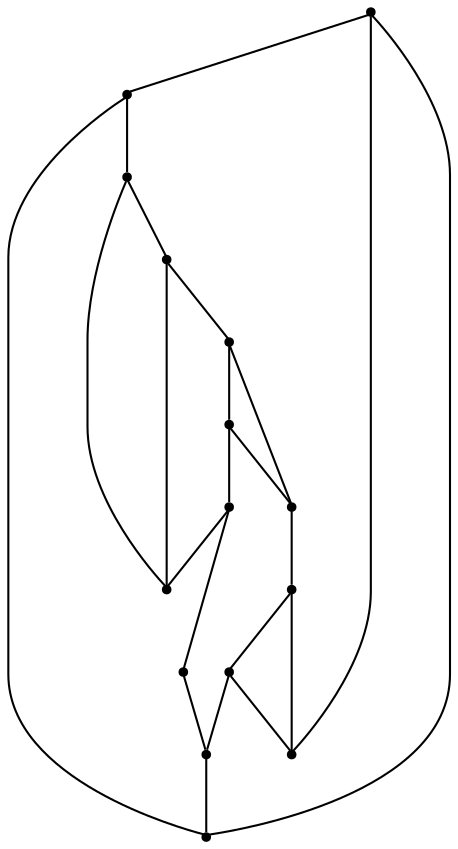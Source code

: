 graph {
  node [shape=point,comment="{\"directed\":false,\"doi\":\"10.1007/978-3-662-45803-7_11\",\"figure\":\"2 (1)\"}"]

  v0 [pos="1375.6793357749102,2552.5712880619726"]
  v1 [pos="1298.7488221239255,2464.6501341012854"]
  v2 [pos="1375.6793357749102,2618.480793013919"]
  v3 [pos="1320.7656754755735,2519.6164083628"]
  v4 [pos="1320.7656754755735,2651.435418266693"]
  v5 [pos="1287.8044172564619,2585.5259133147465"]
  v6 [pos="1188.9196564246881,2464.6501341012854"]
  v7 [pos="1298.7488221239255,2706.401946974606"]
  v8 [pos="1243.8352890729034,2618.480793013919"]
  v9 [pos="1199.9286398118893,2585.5259133147465"]
  v10 [pos="1166.9673815927777,2519.6164083628"]
  v11 [pos="1111.989142773703,2552.5712880619726"]
  v12 [pos="1188.9196564246881,2706.4019469746063"]
  v13 [pos="1166.9673815927777,2651.435672713091"]
  v14 [pos="1111.989142773703,2618.4807930139186"]

  v0 -- v1 [id="-1",pos="1375.6793357749102,2552.5712880619726 1298.7488221239255,2464.6501341012854 1298.7488221239255,2464.6501341012854 1298.7488221239255,2464.6501341012854"]
  v14 -- v13 [id="-2",pos="1111.989142773703,2618.4807930139186 1166.9673815927777,2651.435672713091 1166.9673815927777,2651.435672713091 1166.9673815927777,2651.435672713091"]
  v11 -- v10 [id="-3",pos="1111.989142773703,2552.5712880619726 1166.9673815927777,2519.6164083628 1166.9673815927777,2519.6164083628 1166.9673815927777,2519.6164083628"]
  v14 -- v12 [id="-4",pos="1111.989142773703,2618.4807930139186 1188.9196564246881,2706.4019469746063 1188.9196564246881,2706.4019469746063 1188.9196564246881,2706.4019469746063"]
  v11 -- v14 [id="-5",pos="1111.989142773703,2552.5712880619726 1111.989142773703,2618.4807930139186 1111.989142773703,2618.4807930139186 1111.989142773703,2618.4807930139186"]
  v13 -- v9 [id="-6",pos="1166.9673815927777,2651.435672713091 1199.9286398118893,2585.5259133147465 1199.9286398118893,2585.5259133147465 1199.9286398118893,2585.5259133147465"]
  v13 -- v12 [id="-7",pos="1166.9673815927777,2651.435672713091 1188.9196564246881,2706.4019469746063 1188.9196564246881,2706.4019469746063 1188.9196564246881,2706.4019469746063"]
  v10 -- v6 [id="-8",pos="1166.9673815927777,2519.6164083628 1188.9196564246881,2464.6501341012854 1188.9196564246881,2464.6501341012854 1188.9196564246881,2464.6501341012854"]
  v12 -- v7 [id="-9",pos="1188.9196564246881,2706.4019469746063 1298.7488221239255,2706.401946974606 1298.7488221239255,2706.401946974606 1298.7488221239255,2706.401946974606"]
  v6 -- v11 [id="-10",pos="1188.9196564246881,2464.6501341012854 1111.989142773703,2552.5712880619726 1111.989142773703,2552.5712880619726 1111.989142773703,2552.5712880619726"]
  v9 -- v10 [id="-11",pos="1199.9286398118893,2585.5259133147465 1166.9673815927777,2519.6164083628 1166.9673815927777,2519.6164083628 1166.9673815927777,2519.6164083628"]
  v9 -- v8 [id="-12",pos="1199.9286398118893,2585.5259133147465 1243.8352890729034,2618.480793013919 1243.8352890729034,2618.480793013919 1243.8352890729034,2618.480793013919"]
  v8 -- v5 [id="-13",pos="1243.8352890729034,2618.480793013919 1287.8044172564619,2585.5259133147465 1287.8044172564619,2585.5259133147465 1287.8044172564619,2585.5259133147465"]
  v5 -- v3 [id="-14",pos="1287.8044172564619,2585.5259133147465 1320.7656754755735,2519.6164083628 1320.7656754755735,2519.6164083628 1320.7656754755735,2519.6164083628"]
  v7 -- v4 [id="-15",pos="1298.7488221239255,2706.401946974606 1320.7656754755735,2651.435418266693 1320.7656754755735,2651.435418266693 1320.7656754755735,2651.435418266693"]
  v1 -- v3 [id="-16",pos="1298.7488221239255,2464.6501341012854 1320.7656754755735,2519.6164083628 1320.7656754755735,2519.6164083628 1320.7656754755735,2519.6164083628"]
  v7 -- v2 [id="-17",pos="1298.7488221239255,2706.401946974606 1375.6793357749102,2618.480793013919 1375.6793357749102,2618.480793013919 1375.6793357749102,2618.480793013919"]
  v1 -- v6 [id="-18",pos="1298.7488221239255,2464.6501341012854 1188.9196564246881,2464.6501341012854 1188.9196564246881,2464.6501341012854 1188.9196564246881,2464.6501341012854"]
  v4 -- v5 [id="-19",pos="1320.7656754755735,2651.435418266693 1287.8044172564619,2585.5259133147465 1287.8044172564619,2585.5259133147465 1287.8044172564619,2585.5259133147465"]
  v4 -- v2 [id="-20",pos="1320.7656754755735,2651.435418266693 1375.6793357749102,2618.480793013919 1375.6793357749102,2618.480793013919 1375.6793357749102,2618.480793013919"]
  v3 -- v0 [id="-21",pos="1320.7656754755735,2519.6164083628 1375.6793357749102,2552.5712880619726 1375.6793357749102,2552.5712880619726 1375.6793357749102,2552.5712880619726"]
  v2 -- v0 [id="-22",pos="1375.6793357749102,2618.480793013919 1375.6793357749102,2552.5712880619726 1375.6793357749102,2552.5712880619726 1375.6793357749102,2552.5712880619726"]
}